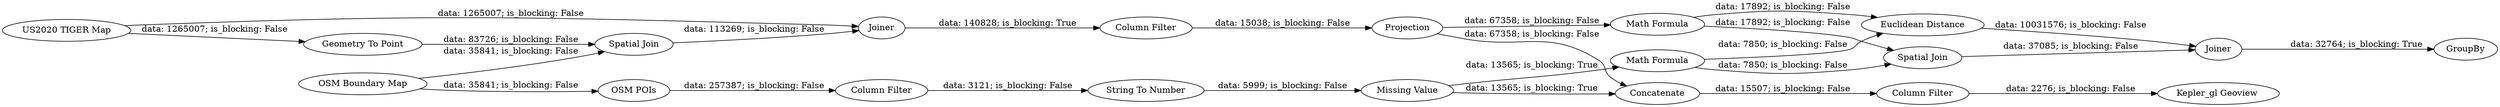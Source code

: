 digraph {
	"-4481263407918279754_15" [label=GroupBy]
	"-4481263407918279754_18" [label="Column Filter"]
	"-4481263407918279754_19" [label="Euclidean Distance"]
	"-4481263407918279754_3" [label="US2020 TIGER Map"]
	"-4481263407918279754_1" [label="OSM Boundary Map"]
	"-4481263407918279754_4" [label="Kepler_gl Geoview "]
	"-4481263407918279754_23" [label=Joiner]
	"-4481263407918279754_17" [label="String To Number"]
	"-4481263407918279754_13" [label=Projection]
	"-4481263407918279754_16" [label="Missing Value"]
	"-4481263407918279754_22" [label="Math Formula"]
	"-4481263407918279754_8" [label="Column Filter"]
	"-4481263407918279754_5" [label="Spatial Join"]
	"-4481263407918279754_21" [label="Math Formula"]
	"-4481263407918279754_12" [label=Concatenate]
	"-4481263407918279754_7" [label=Joiner]
	"-4481263407918279754_6" [label="Geometry To Point"]
	"-4481263407918279754_10" [label="Column Filter"]
	"-4481263407918279754_2" [label="OSM POIs"]
	"-4481263407918279754_14" [label="Spatial Join"]
	"-4481263407918279754_13" -> "-4481263407918279754_21" [label="data: 67358; is_blocking: False"]
	"-4481263407918279754_8" -> "-4481263407918279754_13" [label="data: 15038; is_blocking: False"]
	"-4481263407918279754_10" -> "-4481263407918279754_17" [label="data: 3121; is_blocking: False"]
	"-4481263407918279754_21" -> "-4481263407918279754_19" [label="data: 17892; is_blocking: False"]
	"-4481263407918279754_22" -> "-4481263407918279754_14" [label="data: 7850; is_blocking: False"]
	"-4481263407918279754_3" -> "-4481263407918279754_6" [label="data: 1265007; is_blocking: False"]
	"-4481263407918279754_12" -> "-4481263407918279754_18" [label="data: 15507; is_blocking: False"]
	"-4481263407918279754_6" -> "-4481263407918279754_5" [label="data: 83726; is_blocking: False"]
	"-4481263407918279754_1" -> "-4481263407918279754_2" [label="data: 35841; is_blocking: False"]
	"-4481263407918279754_22" -> "-4481263407918279754_19" [label="data: 7850; is_blocking: False"]
	"-4481263407918279754_1" -> "-4481263407918279754_5" [label="data: 35841; is_blocking: False"]
	"-4481263407918279754_2" -> "-4481263407918279754_10" [label="data: 257387; is_blocking: False"]
	"-4481263407918279754_14" -> "-4481263407918279754_23" [label="data: 37085; is_blocking: False"]
	"-4481263407918279754_16" -> "-4481263407918279754_22" [label="data: 13565; is_blocking: True"]
	"-4481263407918279754_7" -> "-4481263407918279754_8" [label="data: 140828; is_blocking: True"]
	"-4481263407918279754_13" -> "-4481263407918279754_12" [label="data: 67358; is_blocking: False"]
	"-4481263407918279754_18" -> "-4481263407918279754_4" [label="data: 2276; is_blocking: False"]
	"-4481263407918279754_16" -> "-4481263407918279754_12" [label="data: 13565; is_blocking: True"]
	"-4481263407918279754_23" -> "-4481263407918279754_15" [label="data: 32764; is_blocking: True"]
	"-4481263407918279754_17" -> "-4481263407918279754_16" [label="data: 5999; is_blocking: False"]
	"-4481263407918279754_3" -> "-4481263407918279754_7" [label="data: 1265007; is_blocking: False"]
	"-4481263407918279754_19" -> "-4481263407918279754_23" [label="data: 10031576; is_blocking: False"]
	"-4481263407918279754_5" -> "-4481263407918279754_7" [label="data: 113269; is_blocking: False"]
	"-4481263407918279754_21" -> "-4481263407918279754_14" [label="data: 17892; is_blocking: False"]
	rankdir=LR
}
